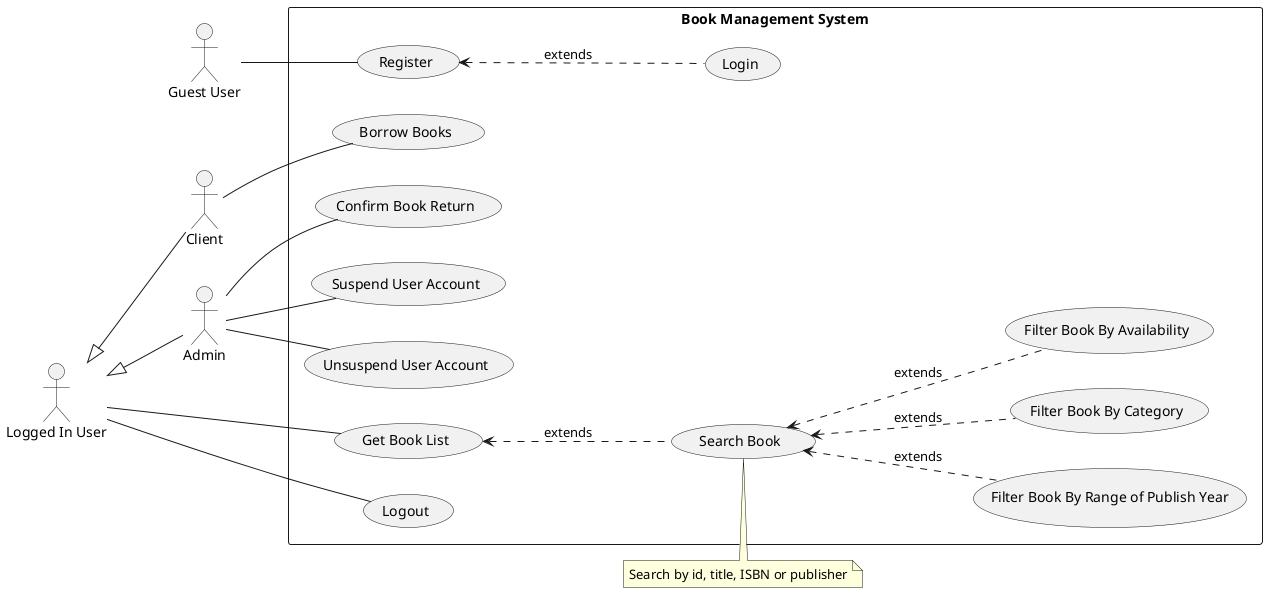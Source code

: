 @startuml
left to right direction

:Guest User: as gUser
:Logged In User: as lUser
:Client: as client
:Admin: as admin

rectangle "Book Management System" {
  usecase "Register" as register
  usecase "Login" as login
  usecase "Logout" as logout

  'For Logged In Users
  usecase "Get Book List" as gBookList
  usecase "Filter Book By Range of Publish Year" as fRYear
  usecase "Filter Book By Category" as fCategory
  usecase "Filter Book By Availability" as fAvail
  usecase "Search Book" as search

  'For Client
  usecase "Borrow Books" as borrow

  'For Admin
  usecase "Confirm Book Return" as confirmReturn
  usecase "Suspend User Account" as suspendUser
  usecase "Unsuspend User Account" as unsuspendUser
}

lUser <|-- client
lUser <|-- admin

gUser -- register

login .up.> register : extends

lUser -- logout
lUser -- gBookList

search .up.> gBookList : extends

note top of search : Search by id, title, ISBN or publisher

fRYear .up.> search : extends
fCategory .up.> search : extends
fAvail .up.> search : extends

client -- borrow

admin -- confirmReturn
admin -- suspendUser
admin -- unsuspendUser
@enduml
